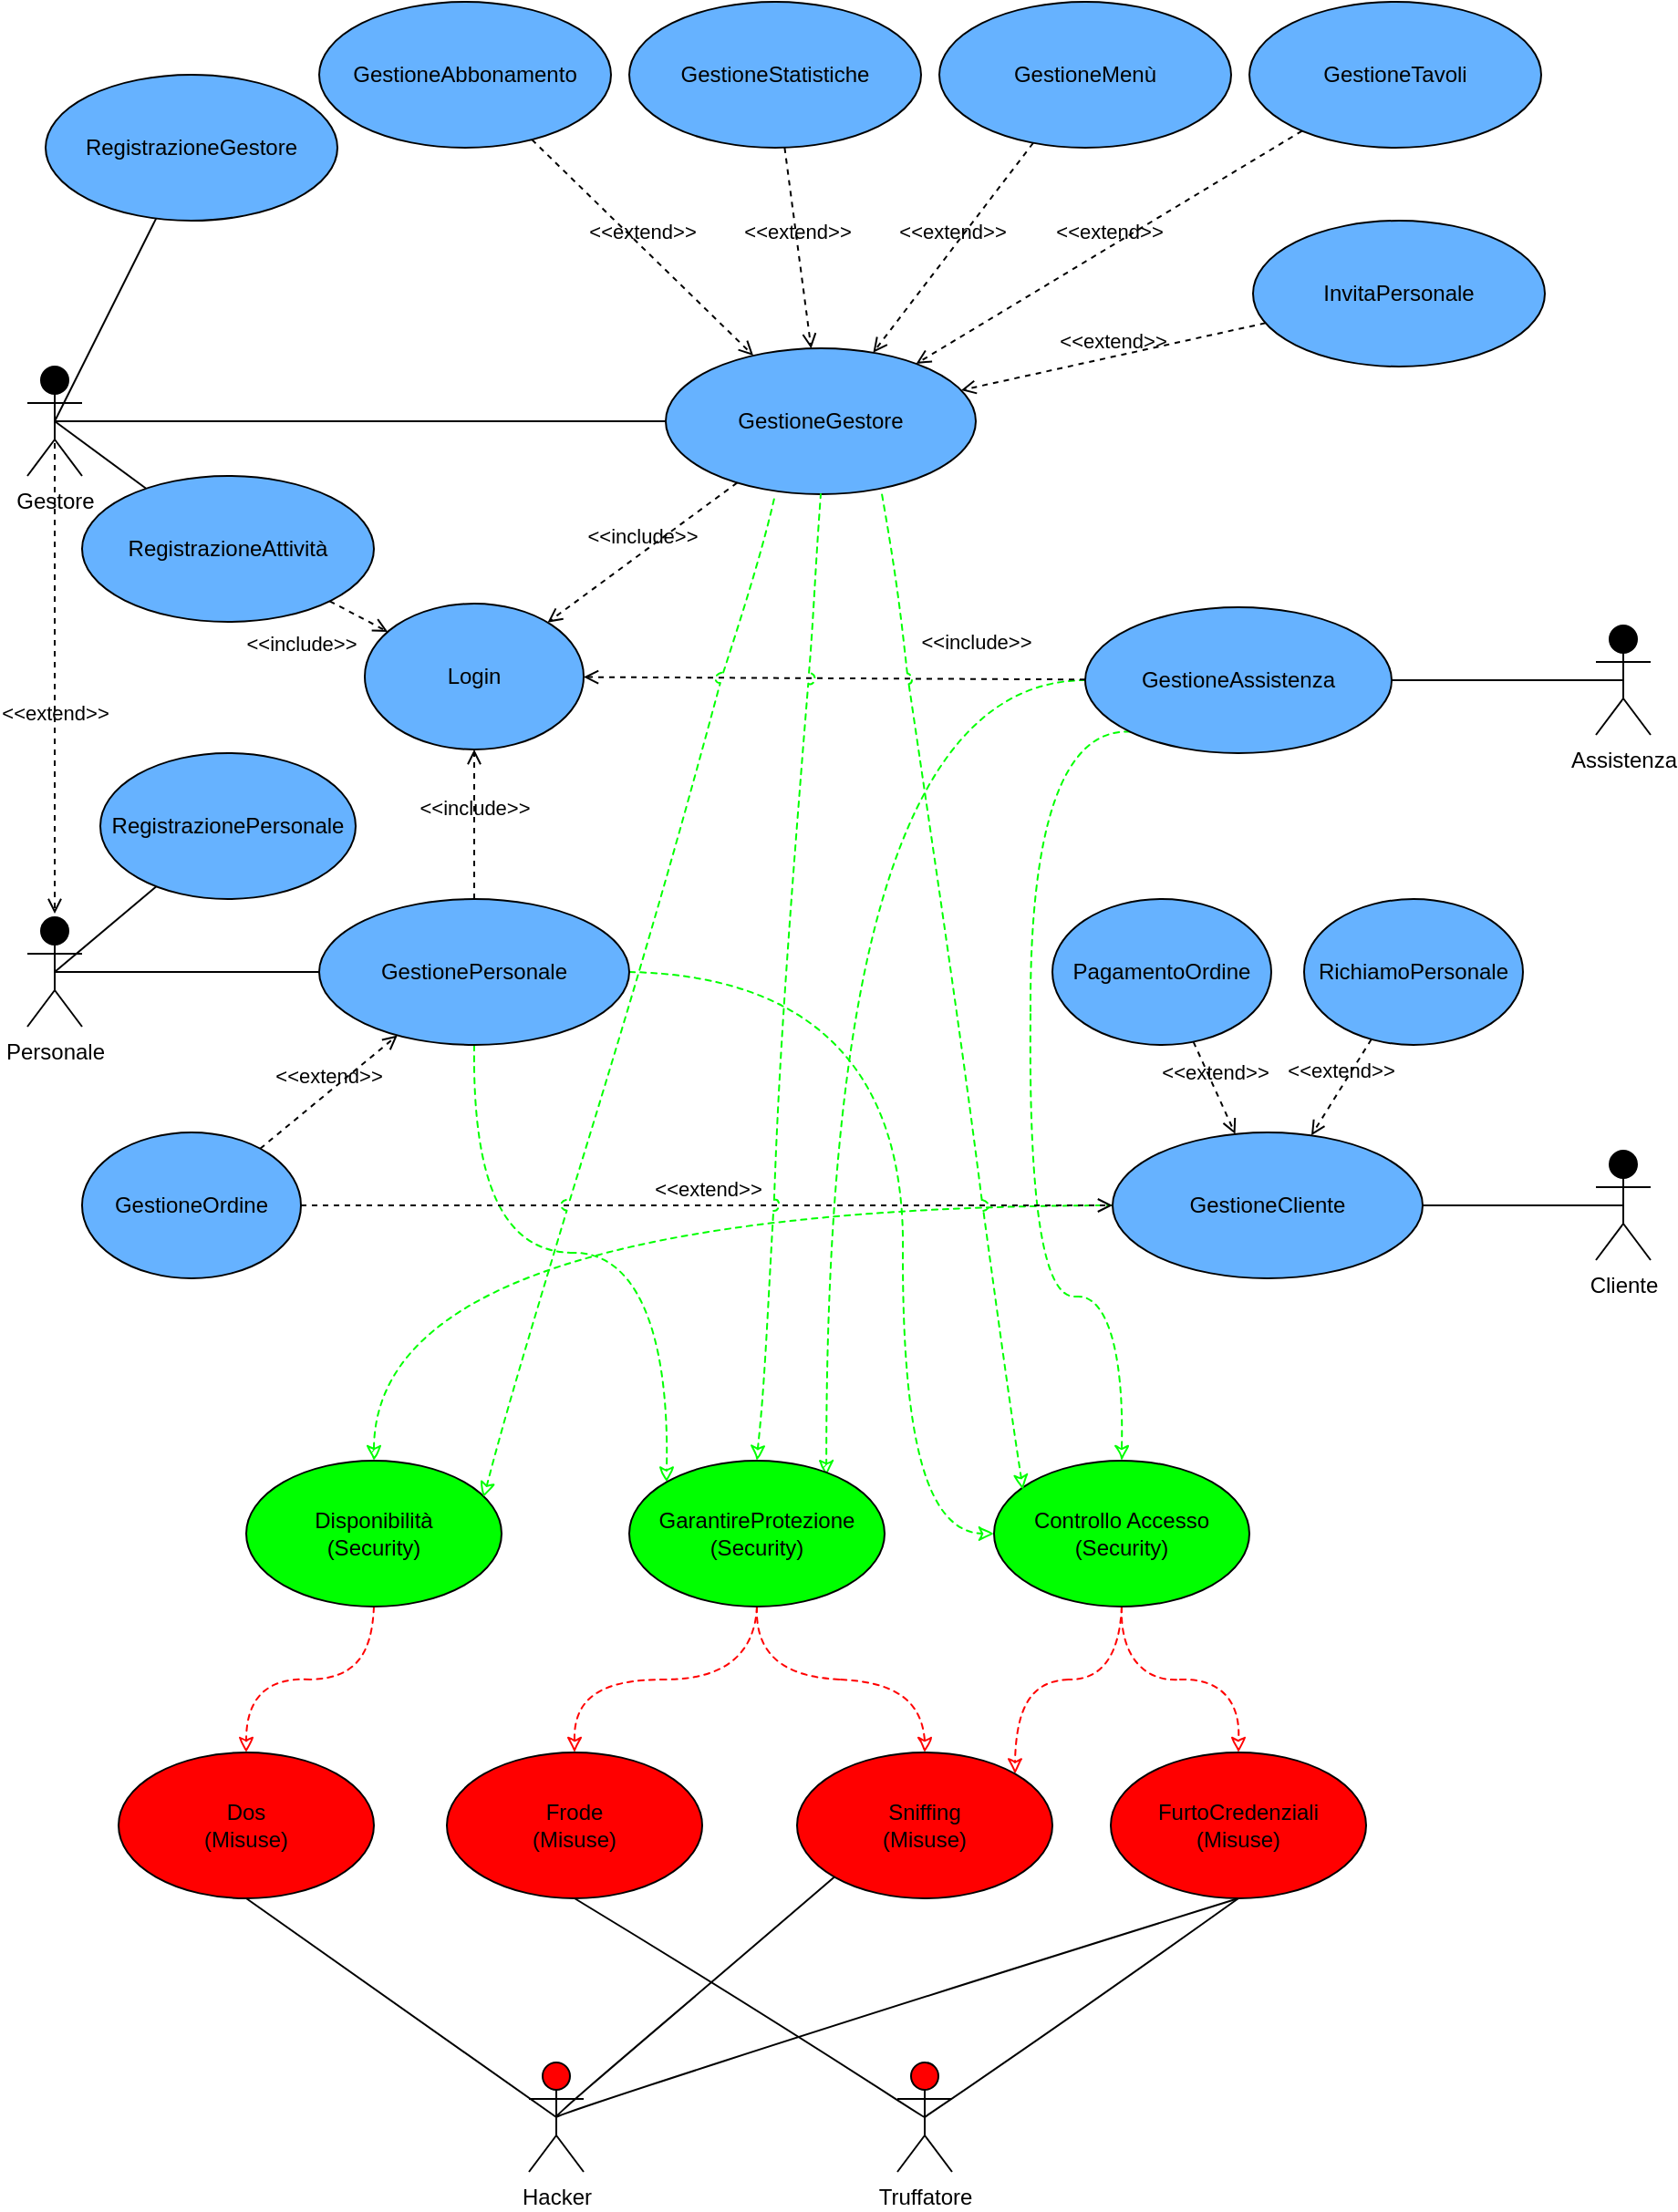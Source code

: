 <mxfile version="20.3.0" type="device" pages="2"><diagram id="Q1I9YvUUfdlHUlMVrsis" name="Page-1"><mxGraphModel dx="782" dy="539" grid="1" gridSize="10" guides="1" tooltips="1" connect="1" arrows="1" fold="1" page="1" pageScale="1" pageWidth="850" pageHeight="1100" math="0" shadow="0"><root><mxCell id="0"/><mxCell id="1" parent="0"/><mxCell id="bgCaD_sjHHVl8HCVDSOk-6" value="Cliente" style="shape=umlActor;html=1;verticalLabelPosition=bottom;verticalAlign=top;align=center;fillColor=#000000;" parent="1" vertex="1"><mxGeometry x="890" y="660" width="30" height="60" as="geometry"/></mxCell><mxCell id="bgCaD_sjHHVl8HCVDSOk-8" value="Personale" style="shape=umlActor;html=1;verticalLabelPosition=bottom;verticalAlign=top;align=center;fillColor=#000000;" parent="1" vertex="1"><mxGeometry x="30" y="532" width="30" height="60" as="geometry"/></mxCell><mxCell id="bgCaD_sjHHVl8HCVDSOk-9" value="Assistenza" style="shape=umlActor;verticalLabelPosition=bottom;verticalAlign=top;html=1;outlineConnect=0;fillColor=#000000;" parent="1" vertex="1"><mxGeometry x="890" y="372" width="30" height="60" as="geometry"/></mxCell><mxCell id="bgCaD_sjHHVl8HCVDSOk-23" value="GestioneGestore" style="ellipse;whiteSpace=wrap;html=1;fillColor=#66B2FF;" parent="1" vertex="1"><mxGeometry x="380" y="220" width="170" height="80" as="geometry"/></mxCell><mxCell id="bgCaD_sjHHVl8HCVDSOk-24" value="Login" style="ellipse;whiteSpace=wrap;html=1;fillColor=#66B2FF;" parent="1" vertex="1"><mxGeometry x="215" y="360" width="120" height="80" as="geometry"/></mxCell><mxCell id="bgCaD_sjHHVl8HCVDSOk-25" value="RegistrazioneGestore" style="ellipse;whiteSpace=wrap;html=1;fillColor=#66B2FF;" parent="1" vertex="1"><mxGeometry x="40" y="70" width="160" height="80" as="geometry"/></mxCell><mxCell id="h-ntBzpsN8J_fzqIuEPh-38" style="edgeStyle=orthogonalEdgeStyle;curved=1;sketch=1;jumpStyle=arc;orthogonalLoop=1;jettySize=auto;html=1;entryX=0;entryY=0;entryDx=0;entryDy=0;shadow=0;dashed=1;strokeColor=#00FF00;strokeWidth=1;startArrow=none;startFill=0;endArrow=classic;endFill=0;cloneable=1;jiggle=1;simplification=0;curveFitting=0.95;disableMultiStroke=1;" parent="1" source="bgCaD_sjHHVl8HCVDSOk-26" target="h-ntBzpsN8J_fzqIuEPh-2" edge="1"><mxGeometry relative="1" as="geometry"/></mxCell><mxCell id="h-ntBzpsN8J_fzqIuEPh-57" style="edgeStyle=orthogonalEdgeStyle;curved=1;sketch=1;jiggle=1;disableMultiStroke=1;curveFitting=0.95;simplification=0;jumpStyle=arc;orthogonalLoop=1;jettySize=auto;html=1;entryX=0;entryY=0.5;entryDx=0;entryDy=0;shadow=0;dashed=1;strokeColor=#00FF00;strokeWidth=1;startArrow=none;startFill=0;endArrow=classic;endFill=0;" parent="1" source="bgCaD_sjHHVl8HCVDSOk-26" target="h-ntBzpsN8J_fzqIuEPh-3" edge="1"><mxGeometry relative="1" as="geometry"><Array as="points"><mxPoint x="510" y="562"/><mxPoint x="510" y="870"/></Array></mxGeometry></mxCell><mxCell id="bgCaD_sjHHVl8HCVDSOk-26" value="GestionePersonale" style="ellipse;whiteSpace=wrap;html=1;fillColor=#66B2FF;" parent="1" vertex="1"><mxGeometry x="190" y="522" width="170" height="80" as="geometry"/></mxCell><mxCell id="bgCaD_sjHHVl8HCVDSOk-27" value="&amp;lt;&amp;lt;include&amp;gt;&amp;gt;" style="html=1;verticalAlign=bottom;labelBackgroundColor=none;endArrow=open;endFill=0;dashed=1;rounded=0;" parent="1" source="bgCaD_sjHHVl8HCVDSOk-26" target="bgCaD_sjHHVl8HCVDSOk-24" edge="1"><mxGeometry width="160" relative="1" as="geometry"><mxPoint x="535" y="90" as="sourcePoint"/><mxPoint x="695" y="90" as="targetPoint"/></mxGeometry></mxCell><mxCell id="bgCaD_sjHHVl8HCVDSOk-30" value="&amp;lt;&amp;lt;include&amp;gt;&amp;gt;" style="html=1;verticalAlign=bottom;labelBackgroundColor=none;endArrow=open;endFill=0;dashed=1;rounded=0;" parent="1" source="bgCaD_sjHHVl8HCVDSOk-23" target="bgCaD_sjHHVl8HCVDSOk-24" edge="1"><mxGeometry width="160" relative="1" as="geometry"><mxPoint x="325" y="150" as="sourcePoint"/><mxPoint x="485" y="150" as="targetPoint"/></mxGeometry></mxCell><mxCell id="bgCaD_sjHHVl8HCVDSOk-33" value="" style="endArrow=none;html=1;rounded=0;entryX=0.5;entryY=0.5;entryDx=0;entryDy=0;entryPerimeter=0;" parent="1" source="bgCaD_sjHHVl8HCVDSOk-23" target="bgCaD_sjHHVl8HCVDSOk-5" edge="1"><mxGeometry width="50" height="50" relative="1" as="geometry"><mxPoint x="375" y="270" as="sourcePoint"/><mxPoint x="425" y="220" as="targetPoint"/></mxGeometry></mxCell><mxCell id="bgCaD_sjHHVl8HCVDSOk-34" value="" style="endArrow=none;html=1;rounded=0;entryX=0.5;entryY=0.5;entryDx=0;entryDy=0;entryPerimeter=0;" parent="1" source="bgCaD_sjHHVl8HCVDSOk-26" target="bgCaD_sjHHVl8HCVDSOk-8" edge="1"><mxGeometry width="50" height="50" relative="1" as="geometry"><mxPoint x="435" y="552" as="sourcePoint"/><mxPoint x="485" y="502" as="targetPoint"/></mxGeometry></mxCell><mxCell id="h-ntBzpsN8J_fzqIuEPh-19" style="edgeStyle=orthogonalEdgeStyle;curved=1;rounded=0;sketch=1;orthogonalLoop=1;jettySize=auto;html=1;exitX=0;exitY=0.5;exitDx=0;exitDy=0;entryX=0.5;entryY=0;entryDx=0;entryDy=0;dashed=1;strokeColor=#00FF00;disableMultiStroke=1;" parent="1" source="bgCaD_sjHHVl8HCVDSOk-35" target="h-ntBzpsN8J_fzqIuEPh-1" edge="1"><mxGeometry relative="1" as="geometry"/></mxCell><mxCell id="bgCaD_sjHHVl8HCVDSOk-35" value="GestioneCliente" style="ellipse;whiteSpace=wrap;html=1;fillColor=#66B2FF;" parent="1" vertex="1"><mxGeometry x="625" y="650" width="170" height="80" as="geometry"/></mxCell><mxCell id="bgCaD_sjHHVl8HCVDSOk-36" value="" style="endArrow=none;html=1;rounded=0;exitX=0.5;exitY=0.5;exitDx=0;exitDy=0;exitPerimeter=0;" parent="1" source="bgCaD_sjHHVl8HCVDSOk-6" target="bgCaD_sjHHVl8HCVDSOk-35" edge="1"><mxGeometry width="50" height="50" relative="1" as="geometry"><mxPoint x="435" y="605" as="sourcePoint"/><mxPoint x="485" y="555" as="targetPoint"/></mxGeometry></mxCell><mxCell id="h-ntBzpsN8J_fzqIuEPh-21" style="edgeStyle=orthogonalEdgeStyle;curved=1;rounded=0;sketch=1;orthogonalLoop=1;jettySize=auto;html=1;entryX=0.772;entryY=0.101;entryDx=0;entryDy=0;entryPerimeter=0;dashed=1;strokeColor=#00FF00;shadow=0;disableMultiStroke=1;" parent="1" source="bgCaD_sjHHVl8HCVDSOk-37" target="h-ntBzpsN8J_fzqIuEPh-2" edge="1"><mxGeometry relative="1" as="geometry"/></mxCell><mxCell id="h-ntBzpsN8J_fzqIuEPh-60" style="edgeStyle=orthogonalEdgeStyle;curved=1;sketch=1;jiggle=1;disableMultiStroke=1;curveFitting=0.95;simplification=0;jumpStyle=arc;orthogonalLoop=1;jettySize=auto;html=1;exitX=0;exitY=1;exitDx=0;exitDy=0;entryX=0.5;entryY=0;entryDx=0;entryDy=0;shadow=0;dashed=1;strokeColor=#00FF00;strokeWidth=1;startArrow=none;startFill=0;endArrow=classic;endFill=0;" parent="1" source="bgCaD_sjHHVl8HCVDSOk-37" target="h-ntBzpsN8J_fzqIuEPh-3" edge="1"><mxGeometry relative="1" as="geometry"><Array as="points"><mxPoint x="580" y="430"/><mxPoint x="580" y="740"/><mxPoint x="630" y="740"/></Array></mxGeometry></mxCell><mxCell id="bgCaD_sjHHVl8HCVDSOk-37" value="GestioneAssistenza" style="ellipse;whiteSpace=wrap;html=1;fillColor=#66B2FF;" parent="1" vertex="1"><mxGeometry x="610" y="362" width="168" height="80" as="geometry"/></mxCell><mxCell id="bgCaD_sjHHVl8HCVDSOk-43" value="" style="endArrow=none;html=1;rounded=0;exitX=0.5;exitY=0.5;exitDx=0;exitDy=0;exitPerimeter=0;" parent="1" source="bgCaD_sjHHVl8HCVDSOk-9" target="bgCaD_sjHHVl8HCVDSOk-37" edge="1"><mxGeometry width="50" height="50" relative="1" as="geometry"><mxPoint x="435" y="510" as="sourcePoint"/><mxPoint x="485" y="460" as="targetPoint"/></mxGeometry></mxCell><mxCell id="bgCaD_sjHHVl8HCVDSOk-50" value="&amp;lt;&amp;lt;include&amp;gt;&amp;gt;" style="html=1;verticalAlign=bottom;labelBackgroundColor=none;endArrow=open;endFill=0;dashed=1;rounded=0;" parent="1" source="bgCaD_sjHHVl8HCVDSOk-37" target="bgCaD_sjHHVl8HCVDSOk-24" edge="1"><mxGeometry x="-0.563" y="-11" width="160" relative="1" as="geometry"><mxPoint x="515" y="360" as="sourcePoint"/><mxPoint x="675" y="360" as="targetPoint"/><Array as="points"/><mxPoint as="offset"/></mxGeometry></mxCell><mxCell id="bgCaD_sjHHVl8HCVDSOk-53" value="GestioneMenù" style="ellipse;whiteSpace=wrap;html=1;fillColor=#66B2FF;" parent="1" vertex="1"><mxGeometry x="530" y="30" width="160" height="80" as="geometry"/></mxCell><mxCell id="bgCaD_sjHHVl8HCVDSOk-63" value="RegistrazionePersonale" style="ellipse;whiteSpace=wrap;html=1;fillColor=#66B2FF;" parent="1" vertex="1"><mxGeometry x="70" y="442" width="140" height="80" as="geometry"/></mxCell><mxCell id="bgCaD_sjHHVl8HCVDSOk-83" value="PagamentoOrdine" style="ellipse;whiteSpace=wrap;html=1;fillColor=#66B2FF;" parent="1" vertex="1"><mxGeometry x="592" y="522" width="120" height="80" as="geometry"/></mxCell><mxCell id="bgCaD_sjHHVl8HCVDSOk-89" value="&amp;lt;&amp;lt;extend&amp;gt;&amp;gt;" style="html=1;verticalAlign=bottom;labelBackgroundColor=none;endArrow=open;endFill=0;dashed=1;rounded=0;" parent="1" source="bgCaD_sjHHVl8HCVDSOk-83" target="bgCaD_sjHHVl8HCVDSOk-35" edge="1"><mxGeometry width="160" relative="1" as="geometry"><mxPoint x="515" y="722" as="sourcePoint"/><mxPoint x="675" y="722" as="targetPoint"/></mxGeometry></mxCell><mxCell id="bgCaD_sjHHVl8HCVDSOk-91" value="RichiamoPersonale" style="ellipse;whiteSpace=wrap;html=1;fillColor=#66B2FF;" parent="1" vertex="1"><mxGeometry x="730" y="522" width="120" height="80" as="geometry"/></mxCell><mxCell id="bgCaD_sjHHVl8HCVDSOk-92" value="&amp;lt;&amp;lt;extend&amp;gt;&amp;gt;" style="html=1;verticalAlign=bottom;labelBackgroundColor=none;endArrow=open;endFill=0;dashed=1;rounded=0;" parent="1" source="bgCaD_sjHHVl8HCVDSOk-91" target="bgCaD_sjHHVl8HCVDSOk-35" edge="1"><mxGeometry width="160" relative="1" as="geometry"><mxPoint x="285" y="872" as="sourcePoint"/><mxPoint x="445" y="872" as="targetPoint"/></mxGeometry></mxCell><mxCell id="bgCaD_sjHHVl8HCVDSOk-98" value="GestioneOrdine" style="ellipse;whiteSpace=wrap;html=1;fillColor=#66B2FF;" parent="1" vertex="1"><mxGeometry x="60" y="650" width="120" height="80" as="geometry"/></mxCell><mxCell id="bgCaD_sjHHVl8HCVDSOk-99" value="&amp;lt;&amp;lt;extend&amp;gt;&amp;gt;" style="html=1;verticalAlign=bottom;labelBackgroundColor=none;endArrow=open;endFill=0;dashed=1;rounded=0;" parent="1" source="bgCaD_sjHHVl8HCVDSOk-98" target="bgCaD_sjHHVl8HCVDSOk-26" edge="1"><mxGeometry width="160" relative="1" as="geometry"><mxPoint x="1085" y="392" as="sourcePoint"/><mxPoint x="1245" y="392" as="targetPoint"/></mxGeometry></mxCell><mxCell id="bgCaD_sjHHVl8HCVDSOk-100" value="&amp;lt;&amp;lt;extend&amp;gt;&amp;gt;" style="html=1;verticalAlign=bottom;labelBackgroundColor=none;endArrow=open;endFill=0;dashed=1;rounded=0;" parent="1" source="bgCaD_sjHHVl8HCVDSOk-98" target="bgCaD_sjHHVl8HCVDSOk-35" edge="1"><mxGeometry width="160" relative="1" as="geometry"><mxPoint x="543.258" y="772.281" as="sourcePoint"/><mxPoint x="495" y="862" as="targetPoint"/></mxGeometry></mxCell><mxCell id="M78GupIkImUu_YV1mYbL-3" value="" style="endArrow=none;html=1;rounded=0;exitX=0.5;exitY=0.5;exitDx=0;exitDy=0;exitPerimeter=0;" parent="1" source="bgCaD_sjHHVl8HCVDSOk-5" target="bgCaD_sjHHVl8HCVDSOk-25" edge="1"><mxGeometry width="50" height="50" relative="1" as="geometry"><mxPoint x="380" y="200" as="sourcePoint"/><mxPoint x="430" y="150" as="targetPoint"/></mxGeometry></mxCell><mxCell id="M78GupIkImUu_YV1mYbL-16" value="GestioneAbbonamento" style="ellipse;whiteSpace=wrap;html=1;fillColor=#66B2FF;" parent="1" vertex="1"><mxGeometry x="190" y="30" width="160" height="80" as="geometry"/></mxCell><mxCell id="M78GupIkImUu_YV1mYbL-18" value="&amp;lt;&amp;lt;extend&amp;gt;&amp;gt;" style="html=1;verticalAlign=bottom;labelBackgroundColor=none;endArrow=open;endFill=0;dashed=1;rounded=0;" parent="1" source="bgCaD_sjHHVl8HCVDSOk-53" target="bgCaD_sjHHVl8HCVDSOk-23" edge="1"><mxGeometry width="160" relative="1" as="geometry"><mxPoint x="150" y="140" as="sourcePoint"/><mxPoint x="310" y="140" as="targetPoint"/></mxGeometry></mxCell><mxCell id="M78GupIkImUu_YV1mYbL-19" value="&amp;lt;&amp;lt;extend&amp;gt;&amp;gt;" style="html=1;verticalAlign=bottom;labelBackgroundColor=none;endArrow=open;endFill=0;dashed=1;rounded=0;" parent="1" source="M78GupIkImUu_YV1mYbL-16" target="bgCaD_sjHHVl8HCVDSOk-23" edge="1"><mxGeometry width="160" relative="1" as="geometry"><mxPoint x="330" y="110" as="sourcePoint"/><mxPoint x="557.574" y="183.716" as="targetPoint"/></mxGeometry></mxCell><mxCell id="M78GupIkImUu_YV1mYbL-22" value="RegistrazioneAttività" style="ellipse;whiteSpace=wrap;html=1;fillColor=#66B2FF;" parent="1" vertex="1"><mxGeometry x="60" y="290" width="160" height="80" as="geometry"/></mxCell><mxCell id="M78GupIkImUu_YV1mYbL-24" value="&amp;lt;&amp;lt;extend&amp;gt;&amp;gt;" style="html=1;verticalAlign=bottom;labelBackgroundColor=none;endArrow=open;endFill=0;dashed=1;rounded=0;startArrow=none;exitX=0.5;exitY=0.5;exitDx=0;exitDy=0;exitPerimeter=0;" parent="1" source="bgCaD_sjHHVl8HCVDSOk-5" edge="1"><mxGeometry x="0.25" width="160" relative="1" as="geometry"><mxPoint x="45" y="210" as="sourcePoint"/><mxPoint x="45" y="530" as="targetPoint"/><mxPoint as="offset"/></mxGeometry></mxCell><mxCell id="M78GupIkImUu_YV1mYbL-26" value="" style="endArrow=none;html=1;rounded=0;exitX=0.5;exitY=0.5;exitDx=0;exitDy=0;exitPerimeter=0;" parent="1" source="bgCaD_sjHHVl8HCVDSOk-8" target="bgCaD_sjHHVl8HCVDSOk-63" edge="1"><mxGeometry width="50" height="50" relative="1" as="geometry"><mxPoint x="50" y="560" as="sourcePoint"/><mxPoint x="330" y="490" as="targetPoint"/></mxGeometry></mxCell><mxCell id="M78GupIkImUu_YV1mYbL-28" value="" style="endArrow=none;html=1;rounded=0;exitX=0.5;exitY=0.5;exitDx=0;exitDy=0;exitPerimeter=0;" parent="1" source="bgCaD_sjHHVl8HCVDSOk-5" target="M78GupIkImUu_YV1mYbL-22" edge="1"><mxGeometry width="50" height="50" relative="1" as="geometry"><mxPoint x="60" y="200" as="sourcePoint"/><mxPoint x="110" y="150" as="targetPoint"/></mxGeometry></mxCell><mxCell id="ftQXNw_UABr_SyBsdUiR-3" value="&amp;lt;&amp;lt;include&amp;gt;&amp;gt;" style="html=1;verticalAlign=bottom;labelBackgroundColor=none;endArrow=open;endFill=0;dashed=1;rounded=0;" parent="1" source="M78GupIkImUu_YV1mYbL-22" target="bgCaD_sjHHVl8HCVDSOk-24" edge="1"><mxGeometry x="-0.967" y="-35" width="160" relative="1" as="geometry"><mxPoint x="230" y="320" as="sourcePoint"/><mxPoint x="390" y="320" as="targetPoint"/><mxPoint y="1" as="offset"/></mxGeometry></mxCell><mxCell id="j0RiWFDIFJp5lwAUHo4Y-2" value="GestioneStatistiche" style="ellipse;whiteSpace=wrap;html=1;fillColor=#66B2FF;" parent="1" vertex="1"><mxGeometry x="360" y="30" width="160" height="80" as="geometry"/></mxCell><mxCell id="j0RiWFDIFJp5lwAUHo4Y-3" value="GestioneTavoli" style="ellipse;whiteSpace=wrap;html=1;fillColor=#66B2FF;" parent="1" vertex="1"><mxGeometry x="700" y="30" width="160" height="80" as="geometry"/></mxCell><mxCell id="bgCaD_sjHHVl8HCVDSOk-5" value="Gestore" style="shape=umlActor;html=1;verticalLabelPosition=bottom;verticalAlign=top;align=center;fillColor=#000000;" parent="1" vertex="1"><mxGeometry x="30" y="230" width="30" height="60" as="geometry"/></mxCell><mxCell id="j0RiWFDIFJp5lwAUHo4Y-6" value="&amp;lt;&amp;lt;extend&amp;gt;&amp;gt;" style="html=1;verticalAlign=bottom;labelBackgroundColor=none;endArrow=open;endFill=0;dashed=1;rounded=0;" parent="1" source="j0RiWFDIFJp5lwAUHo4Y-2" target="bgCaD_sjHHVl8HCVDSOk-23" edge="1"><mxGeometry width="160" relative="1" as="geometry"><mxPoint x="570" y="120" as="sourcePoint"/><mxPoint x="540.532" y="230.621" as="targetPoint"/></mxGeometry></mxCell><mxCell id="j0RiWFDIFJp5lwAUHo4Y-7" value="&amp;lt;&amp;lt;extend&amp;gt;&amp;gt;" style="html=1;verticalAlign=bottom;labelBackgroundColor=none;endArrow=open;endFill=0;dashed=1;rounded=0;" parent="1" source="j0RiWFDIFJp5lwAUHo4Y-3" target="bgCaD_sjHHVl8HCVDSOk-23" edge="1"><mxGeometry width="160" relative="1" as="geometry"><mxPoint x="339.47" y="119.38" as="sourcePoint"/><mxPoint x="310.002" y="230.001" as="targetPoint"/></mxGeometry></mxCell><mxCell id="Cfs47HpjLzTH-oRVLKAu-1" value="InvitaPersonale" style="ellipse;whiteSpace=wrap;html=1;fillColor=#66B2FF;" parent="1" vertex="1"><mxGeometry x="702" y="150" width="160" height="80" as="geometry"/></mxCell><mxCell id="Cfs47HpjLzTH-oRVLKAu-2" value="&amp;lt;&amp;lt;extend&amp;gt;&amp;gt;" style="html=1;verticalAlign=bottom;labelBackgroundColor=none;endArrow=open;endFill=0;dashed=1;rounded=0;" parent="1" source="Cfs47HpjLzTH-oRVLKAu-1" target="bgCaD_sjHHVl8HCVDSOk-23" edge="1"><mxGeometry width="160" relative="1" as="geometry"><mxPoint x="750" y="120" as="sourcePoint"/><mxPoint x="572.426" y="241.716" as="targetPoint"/></mxGeometry></mxCell><mxCell id="h-ntBzpsN8J_fzqIuEPh-48" style="edgeStyle=orthogonalEdgeStyle;curved=1;sketch=1;jiggle=1;disableMultiStroke=1;curveFitting=0.95;simplification=0;jumpStyle=arc;orthogonalLoop=1;jettySize=auto;html=1;entryX=0.5;entryY=0;entryDx=0;entryDy=0;shadow=0;dashed=1;strokeColor=#FF0000;strokeWidth=1;startArrow=none;startFill=0;endArrow=classic;endFill=0;" parent="1" source="h-ntBzpsN8J_fzqIuEPh-1" target="h-ntBzpsN8J_fzqIuEPh-39" edge="1"><mxGeometry relative="1" as="geometry"/></mxCell><mxCell id="h-ntBzpsN8J_fzqIuEPh-1" value="Disponibilità&lt;br&gt;(Security)" style="ellipse;whiteSpace=wrap;html=1;fillColor=#00FF00;" parent="1" vertex="1"><mxGeometry x="150" y="830" width="140" height="80" as="geometry"/></mxCell><mxCell id="h-ntBzpsN8J_fzqIuEPh-44" style="edgeStyle=orthogonalEdgeStyle;curved=1;sketch=1;jiggle=1;disableMultiStroke=1;curveFitting=0.95;simplification=0;jumpStyle=arc;orthogonalLoop=1;jettySize=auto;html=1;entryX=0.5;entryY=0;entryDx=0;entryDy=0;shadow=0;dashed=1;strokeColor=#FF0000;strokeWidth=1;startArrow=none;startFill=0;endArrow=classic;endFill=0;" parent="1" source="h-ntBzpsN8J_fzqIuEPh-2" target="h-ntBzpsN8J_fzqIuEPh-40" edge="1"><mxGeometry relative="1" as="geometry"/></mxCell><mxCell id="h-ntBzpsN8J_fzqIuEPh-45" style="edgeStyle=orthogonalEdgeStyle;curved=1;sketch=1;jiggle=1;disableMultiStroke=1;curveFitting=0.95;simplification=0;jumpStyle=arc;orthogonalLoop=1;jettySize=auto;html=1;entryX=0.5;entryY=0;entryDx=0;entryDy=0;shadow=0;dashed=1;strokeColor=#FF0000;strokeWidth=1;startArrow=none;startFill=0;endArrow=classic;endFill=0;" parent="1" source="h-ntBzpsN8J_fzqIuEPh-2" target="h-ntBzpsN8J_fzqIuEPh-41" edge="1"><mxGeometry relative="1" as="geometry"/></mxCell><mxCell id="h-ntBzpsN8J_fzqIuEPh-2" value="GarantireProtezione&lt;br&gt;(Security)" style="ellipse;whiteSpace=wrap;html=1;fillColor=#00FF00;" parent="1" vertex="1"><mxGeometry x="360" y="830" width="140" height="80" as="geometry"/></mxCell><mxCell id="h-ntBzpsN8J_fzqIuEPh-46" style="edgeStyle=orthogonalEdgeStyle;curved=1;sketch=1;jiggle=1;disableMultiStroke=1;curveFitting=0.95;simplification=0;jumpStyle=arc;orthogonalLoop=1;jettySize=auto;html=1;entryX=0.5;entryY=0;entryDx=0;entryDy=0;shadow=0;dashed=1;strokeColor=#FF0000;strokeWidth=1;startArrow=none;startFill=0;endArrow=classic;endFill=0;" parent="1" source="h-ntBzpsN8J_fzqIuEPh-3" target="h-ntBzpsN8J_fzqIuEPh-42" edge="1"><mxGeometry relative="1" as="geometry"/></mxCell><mxCell id="h-ntBzpsN8J_fzqIuEPh-47" style="edgeStyle=orthogonalEdgeStyle;curved=1;sketch=1;jiggle=1;disableMultiStroke=1;curveFitting=0.95;simplification=0;jumpStyle=arc;orthogonalLoop=1;jettySize=auto;html=1;entryX=1;entryY=0;entryDx=0;entryDy=0;shadow=0;dashed=1;strokeColor=#FF0000;strokeWidth=1;startArrow=none;startFill=0;endArrow=classic;endFill=0;" parent="1" source="h-ntBzpsN8J_fzqIuEPh-3" target="h-ntBzpsN8J_fzqIuEPh-41" edge="1"><mxGeometry relative="1" as="geometry"/></mxCell><mxCell id="h-ntBzpsN8J_fzqIuEPh-3" value="Controllo Accesso&lt;br&gt;(Security)" style="ellipse;whiteSpace=wrap;html=1;fillColor=#00FF00;" parent="1" vertex="1"><mxGeometry x="560" y="830" width="140" height="80" as="geometry"/></mxCell><mxCell id="h-ntBzpsN8J_fzqIuEPh-28" value="" style="endArrow=none;dashed=1;html=1;rounded=0;shadow=0;sketch=1;strokeColor=#00FF00;exitX=0.929;exitY=0.25;exitDx=0;exitDy=0;startArrow=classic;startFill=0;jumpStyle=arc;disableMultiStroke=1;exitPerimeter=0;" parent="1" source="h-ntBzpsN8J_fzqIuEPh-1" edge="1"><mxGeometry width="50" height="50" relative="1" as="geometry"><mxPoint x="320" y="620" as="sourcePoint"/><mxPoint x="440" y="300" as="targetPoint"/></mxGeometry></mxCell><mxCell id="h-ntBzpsN8J_fzqIuEPh-29" value="" style="endArrow=none;dashed=1;html=1;rounded=0;shadow=0;sketch=1;strokeColor=#00FF00;exitX=0.5;exitY=0;exitDx=0;exitDy=0;startArrow=classic;startFill=0;entryX=0.5;entryY=1;entryDx=0;entryDy=0;jumpStyle=arc;disableMultiStroke=1;" parent="1" source="h-ntBzpsN8J_fzqIuEPh-2" target="bgCaD_sjHHVl8HCVDSOk-23" edge="1"><mxGeometry width="50" height="50" relative="1" as="geometry"><mxPoint x="279.223" y="961.56" as="sourcePoint"/><mxPoint x="450" y="310" as="targetPoint"/></mxGeometry></mxCell><mxCell id="h-ntBzpsN8J_fzqIuEPh-34" value="" style="endArrow=none;dashed=1;html=1;strokeWidth=1;shadow=0;sketch=1;strokeColor=#00FF00;jumpStyle=arc;entryX=0.697;entryY=0.998;entryDx=0;entryDy=0;entryPerimeter=0;startArrow=classic;startFill=0;rounded=0;disableMultiStroke=1;exitX=0.113;exitY=0.199;exitDx=0;exitDy=0;exitPerimeter=0;" parent="1" source="h-ntBzpsN8J_fzqIuEPh-3" target="bgCaD_sjHHVl8HCVDSOk-23" edge="1"><mxGeometry width="50" height="50" relative="1" as="geometry"><mxPoint x="580" y="840" as="sourcePoint"/><mxPoint x="550" y="520" as="targetPoint"/><Array as="points"/></mxGeometry></mxCell><mxCell id="h-ntBzpsN8J_fzqIuEPh-39" value="Dos&lt;br&gt;(Misuse)" style="ellipse;whiteSpace=wrap;html=1;fillColor=#FF0000;" parent="1" vertex="1"><mxGeometry x="80" y="990" width="140" height="80" as="geometry"/></mxCell><mxCell id="h-ntBzpsN8J_fzqIuEPh-40" value="Frode&lt;br&gt;(Misuse)" style="ellipse;whiteSpace=wrap;html=1;fillColor=#FF0000;" parent="1" vertex="1"><mxGeometry x="260" y="990" width="140" height="80" as="geometry"/></mxCell><mxCell id="h-ntBzpsN8J_fzqIuEPh-41" value="Sniffing&lt;br&gt;(Misuse)" style="ellipse;whiteSpace=wrap;html=1;fillColor=#FF0000;" parent="1" vertex="1"><mxGeometry x="452" y="990" width="140" height="80" as="geometry"/></mxCell><mxCell id="h-ntBzpsN8J_fzqIuEPh-42" value="FurtoCredenziali&lt;br&gt;(Misuse)" style="ellipse;whiteSpace=wrap;html=1;fillColor=#FF0000;" parent="1" vertex="1"><mxGeometry x="624" y="990" width="140" height="80" as="geometry"/></mxCell><mxCell id="h-ntBzpsN8J_fzqIuEPh-49" value="Hacker" style="shape=umlActor;verticalLabelPosition=bottom;verticalAlign=top;html=1;outlineConnect=0;strokeColor=#000000;fillColor=#FF0000;" parent="1" vertex="1"><mxGeometry x="305" y="1160" width="30" height="60" as="geometry"/></mxCell><mxCell id="h-ntBzpsN8J_fzqIuEPh-50" value="Truffatore" style="shape=umlActor;verticalLabelPosition=bottom;verticalAlign=top;html=1;outlineConnect=0;strokeColor=#000000;fillColor=#FF0000;" parent="1" vertex="1"><mxGeometry x="507" y="1160" width="30" height="60" as="geometry"/></mxCell><mxCell id="h-ntBzpsN8J_fzqIuEPh-62" value="" style="endArrow=none;html=1;shadow=0;sketch=1;jiggle=1;disableMultiStroke=1;curveFitting=0.95;simplification=0;strokeColor=#000000;strokeWidth=1;curved=1;jumpStyle=arc;exitX=0.5;exitY=0.5;exitDx=0;exitDy=0;exitPerimeter=0;entryX=0;entryY=1;entryDx=0;entryDy=0;" parent="1" source="h-ntBzpsN8J_fzqIuEPh-49" target="h-ntBzpsN8J_fzqIuEPh-41" edge="1"><mxGeometry width="50" height="50" relative="1" as="geometry"><mxPoint x="460" y="1190" as="sourcePoint"/><mxPoint x="520" y="1110" as="targetPoint"/></mxGeometry></mxCell><mxCell id="h-ntBzpsN8J_fzqIuEPh-63" value="" style="endArrow=none;html=1;shadow=0;sketch=1;jiggle=1;disableMultiStroke=1;curveFitting=0.95;simplification=0;strokeColor=#000000;strokeWidth=1;curved=1;jumpStyle=arc;exitX=0.5;exitY=0.5;exitDx=0;exitDy=0;exitPerimeter=0;entryX=0.5;entryY=1;entryDx=0;entryDy=0;" parent="1" source="h-ntBzpsN8J_fzqIuEPh-49" target="h-ntBzpsN8J_fzqIuEPh-42" edge="1"><mxGeometry width="50" height="50" relative="1" as="geometry"><mxPoint x="330" y="1200.0" as="sourcePoint"/><mxPoint x="482.712" y="1068.403" as="targetPoint"/></mxGeometry></mxCell><mxCell id="h-ntBzpsN8J_fzqIuEPh-64" value="" style="endArrow=none;html=1;shadow=0;sketch=1;jiggle=1;disableMultiStroke=1;curveFitting=0.95;simplification=0;strokeColor=#000000;strokeWidth=1;curved=1;jumpStyle=arc;entryX=0.5;entryY=1;entryDx=0;entryDy=0;" parent="1" target="h-ntBzpsN8J_fzqIuEPh-39" edge="1"><mxGeometry width="50" height="50" relative="1" as="geometry"><mxPoint x="320" y="1190" as="sourcePoint"/><mxPoint x="492.712" y="1078.403" as="targetPoint"/></mxGeometry></mxCell><mxCell id="h-ntBzpsN8J_fzqIuEPh-66" value="" style="endArrow=none;html=1;shadow=0;sketch=1;jiggle=1;disableMultiStroke=1;curveFitting=0.95;simplification=0;strokeColor=#000000;strokeWidth=1;curved=1;jumpStyle=arc;entryX=0.5;entryY=1;entryDx=0;entryDy=0;exitX=0.5;exitY=0.5;exitDx=0;exitDy=0;exitPerimeter=0;" parent="1" source="h-ntBzpsN8J_fzqIuEPh-50" target="h-ntBzpsN8J_fzqIuEPh-40" edge="1"><mxGeometry width="50" height="50" relative="1" as="geometry"><mxPoint x="330" y="1200.0" as="sourcePoint"/><mxPoint x="160" y="1080.0" as="targetPoint"/></mxGeometry></mxCell><mxCell id="h-ntBzpsN8J_fzqIuEPh-67" value="" style="endArrow=none;html=1;shadow=0;sketch=1;jiggle=1;disableMultiStroke=1;curveFitting=0.95;simplification=0;strokeColor=#000000;strokeWidth=1;curved=1;jumpStyle=arc;entryX=0.5;entryY=1;entryDx=0;entryDy=0;exitX=0.5;exitY=0.5;exitDx=0;exitDy=0;exitPerimeter=0;" parent="1" source="h-ntBzpsN8J_fzqIuEPh-50" target="h-ntBzpsN8J_fzqIuEPh-42" edge="1"><mxGeometry width="50" height="50" relative="1" as="geometry"><mxPoint x="340" y="1210.0" as="sourcePoint"/><mxPoint x="170" y="1090.0" as="targetPoint"/></mxGeometry></mxCell></root></mxGraphModel></diagram><diagram name="Security e misuse" id="m--fJ6dyBpGCZlpS3Tpc"><mxGraphModel dx="1847" dy="908" grid="1" gridSize="10" guides="1" tooltips="1" connect="1" arrows="1" fold="1" page="1" pageScale="1" pageWidth="850" pageHeight="1100" math="0" shadow="0"><root><mxCell id="R-chXvm8tJZsDjFJPD1o-0"/><mxCell id="R-chXvm8tJZsDjFJPD1o-1" parent="R-chXvm8tJZsDjFJPD1o-0"/><mxCell id="R-chXvm8tJZsDjFJPD1o-2" value="Cliente" style="shape=umlActor;html=1;verticalLabelPosition=bottom;verticalAlign=top;align=center;fillColor=#000000;" vertex="1" parent="R-chXvm8tJZsDjFJPD1o-1"><mxGeometry x="770" y="672" width="30" height="60" as="geometry"/></mxCell><mxCell id="R-chXvm8tJZsDjFJPD1o-3" value="Personale" style="shape=umlActor;html=1;verticalLabelPosition=bottom;verticalAlign=top;align=center;fillColor=#000000;" vertex="1" parent="R-chXvm8tJZsDjFJPD1o-1"><mxGeometry x="30" y="532" width="30" height="60" as="geometry"/></mxCell><mxCell id="R-chXvm8tJZsDjFJPD1o-4" value="Assistenza" style="shape=umlActor;verticalLabelPosition=bottom;verticalAlign=top;html=1;outlineConnect=0;fillColor=#000000;" vertex="1" parent="R-chXvm8tJZsDjFJPD1o-1"><mxGeometry x="770" y="370" width="30" height="60" as="geometry"/></mxCell><mxCell id="R-chXvm8tJZsDjFJPD1o-5" value="GestioneGestore" style="ellipse;whiteSpace=wrap;html=1;fillColor=#FFFFFF;" vertex="1" parent="R-chXvm8tJZsDjFJPD1o-1"><mxGeometry x="460" y="220" width="120" height="80" as="geometry"/></mxCell><mxCell id="R-chXvm8tJZsDjFJPD1o-6" value="Login" style="ellipse;whiteSpace=wrap;html=1;fillColor=#FFFFFF;" vertex="1" parent="R-chXvm8tJZsDjFJPD1o-1"><mxGeometry x="360" y="360" width="120" height="80" as="geometry"/></mxCell><mxCell id="R-chXvm8tJZsDjFJPD1o-7" value="RegistrazioneGestore" style="ellipse;whiteSpace=wrap;html=1;fillColor=#FFFFFF;" vertex="1" parent="R-chXvm8tJZsDjFJPD1o-1"><mxGeometry x="120" y="160" width="160" height="80" as="geometry"/></mxCell><mxCell id="R-chXvm8tJZsDjFJPD1o-8" value="GestionePersonale" style="ellipse;whiteSpace=wrap;html=1;fillColor=#99CCFF;" vertex="1" parent="R-chXvm8tJZsDjFJPD1o-1"><mxGeometry x="230" y="522" width="120" height="80" as="geometry"/></mxCell><mxCell id="R-chXvm8tJZsDjFJPD1o-9" value="&amp;lt;&amp;lt;include&amp;gt;&amp;gt;" style="html=1;verticalAlign=bottom;labelBackgroundColor=none;endArrow=open;endFill=0;dashed=1;rounded=0;" edge="1" parent="R-chXvm8tJZsDjFJPD1o-1" source="R-chXvm8tJZsDjFJPD1o-8" target="R-chXvm8tJZsDjFJPD1o-6"><mxGeometry width="160" relative="1" as="geometry"><mxPoint x="535" y="90" as="sourcePoint"/><mxPoint x="695" y="90" as="targetPoint"/></mxGeometry></mxCell><mxCell id="R-chXvm8tJZsDjFJPD1o-10" value="&amp;lt;&amp;lt;include&amp;gt;&amp;gt;" style="html=1;verticalAlign=bottom;labelBackgroundColor=none;endArrow=open;endFill=0;dashed=1;rounded=0;" edge="1" parent="R-chXvm8tJZsDjFJPD1o-1" source="R-chXvm8tJZsDjFJPD1o-5" target="R-chXvm8tJZsDjFJPD1o-6"><mxGeometry width="160" relative="1" as="geometry"><mxPoint x="325" y="150" as="sourcePoint"/><mxPoint x="485" y="150" as="targetPoint"/></mxGeometry></mxCell><mxCell id="R-chXvm8tJZsDjFJPD1o-11" value="" style="endArrow=none;html=1;rounded=0;entryX=0.5;entryY=0.5;entryDx=0;entryDy=0;entryPerimeter=0;" edge="1" parent="R-chXvm8tJZsDjFJPD1o-1" source="R-chXvm8tJZsDjFJPD1o-5" target="R-chXvm8tJZsDjFJPD1o-38"><mxGeometry width="50" height="50" relative="1" as="geometry"><mxPoint x="375" y="270" as="sourcePoint"/><mxPoint x="425" y="220" as="targetPoint"/></mxGeometry></mxCell><mxCell id="R-chXvm8tJZsDjFJPD1o-12" value="" style="endArrow=none;html=1;rounded=0;entryX=0.5;entryY=0.5;entryDx=0;entryDy=0;entryPerimeter=0;" edge="1" parent="R-chXvm8tJZsDjFJPD1o-1" source="R-chXvm8tJZsDjFJPD1o-8" target="R-chXvm8tJZsDjFJPD1o-3"><mxGeometry width="50" height="50" relative="1" as="geometry"><mxPoint x="435" y="552" as="sourcePoint"/><mxPoint x="485" y="502" as="targetPoint"/></mxGeometry></mxCell><mxCell id="R-chXvm8tJZsDjFJPD1o-13" value="GestioneCliente" style="ellipse;whiteSpace=wrap;html=1;fillColor=#99CCFF;" vertex="1" parent="R-chXvm8tJZsDjFJPD1o-1"><mxGeometry x="510" y="662" width="120" height="80" as="geometry"/></mxCell><mxCell id="R-chXvm8tJZsDjFJPD1o-14" value="" style="endArrow=none;html=1;rounded=0;exitX=0.5;exitY=0.5;exitDx=0;exitDy=0;exitPerimeter=0;" edge="1" parent="R-chXvm8tJZsDjFJPD1o-1" source="R-chXvm8tJZsDjFJPD1o-2" target="R-chXvm8tJZsDjFJPD1o-13"><mxGeometry width="50" height="50" relative="1" as="geometry"><mxPoint x="435" y="605" as="sourcePoint"/><mxPoint x="485" y="555" as="targetPoint"/></mxGeometry></mxCell><mxCell id="R-chXvm8tJZsDjFJPD1o-15" value="GestioneAssistenza" style="ellipse;whiteSpace=wrap;html=1;fillColor=#FFFFFF;" vertex="1" parent="R-chXvm8tJZsDjFJPD1o-1"><mxGeometry x="592" y="360" width="120" height="80" as="geometry"/></mxCell><mxCell id="R-chXvm8tJZsDjFJPD1o-16" value="" style="endArrow=none;html=1;rounded=0;exitX=0.5;exitY=0.5;exitDx=0;exitDy=0;exitPerimeter=0;" edge="1" parent="R-chXvm8tJZsDjFJPD1o-1" source="R-chXvm8tJZsDjFJPD1o-4" target="R-chXvm8tJZsDjFJPD1o-15"><mxGeometry width="50" height="50" relative="1" as="geometry"><mxPoint x="435" y="510" as="sourcePoint"/><mxPoint x="485" y="460" as="targetPoint"/></mxGeometry></mxCell><mxCell id="R-chXvm8tJZsDjFJPD1o-17" value="&amp;lt;&amp;lt;include&amp;gt;&amp;gt;" style="html=1;verticalAlign=bottom;labelBackgroundColor=none;endArrow=open;endFill=0;dashed=1;rounded=0;" edge="1" parent="R-chXvm8tJZsDjFJPD1o-1" source="R-chXvm8tJZsDjFJPD1o-15" target="R-chXvm8tJZsDjFJPD1o-6"><mxGeometry x="-0.024" y="1" width="160" relative="1" as="geometry"><mxPoint x="515" y="360" as="sourcePoint"/><mxPoint x="675" y="360" as="targetPoint"/><Array as="points"/><mxPoint as="offset"/></mxGeometry></mxCell><mxCell id="R-chXvm8tJZsDjFJPD1o-18" value="GestioneMenù" style="ellipse;whiteSpace=wrap;html=1;fillColor=#FFFFFF;" vertex="1" parent="R-chXvm8tJZsDjFJPD1o-1"><mxGeometry x="610" y="70" width="160" height="80" as="geometry"/></mxCell><mxCell id="R-chXvm8tJZsDjFJPD1o-19" value="RegistrazionePersonale" style="ellipse;whiteSpace=wrap;html=1;fillColor=#99CCFF;" vertex="1" parent="R-chXvm8tJZsDjFJPD1o-1"><mxGeometry x="80" y="640" width="140" height="80" as="geometry"/></mxCell><mxCell id="R-chXvm8tJZsDjFJPD1o-20" value="PagamentoOrdine" style="ellipse;whiteSpace=wrap;html=1;fillColor=#99CCFF;" vertex="1" parent="R-chXvm8tJZsDjFJPD1o-1"><mxGeometry x="510" y="792" width="120" height="80" as="geometry"/></mxCell><mxCell id="R-chXvm8tJZsDjFJPD1o-21" value="&amp;lt;&amp;lt;extend&amp;gt;&amp;gt;" style="html=1;verticalAlign=bottom;labelBackgroundColor=none;endArrow=open;endFill=0;dashed=1;rounded=0;" edge="1" parent="R-chXvm8tJZsDjFJPD1o-1" source="R-chXvm8tJZsDjFJPD1o-20" target="R-chXvm8tJZsDjFJPD1o-13"><mxGeometry width="160" relative="1" as="geometry"><mxPoint x="515" y="722" as="sourcePoint"/><mxPoint x="675" y="722" as="targetPoint"/></mxGeometry></mxCell><mxCell id="R-chXvm8tJZsDjFJPD1o-22" value="RichiamoPersonale" style="ellipse;whiteSpace=wrap;html=1;fillColor=#FFFFFF;" vertex="1" parent="R-chXvm8tJZsDjFJPD1o-1"><mxGeometry x="510" y="512" width="120" height="80" as="geometry"/></mxCell><mxCell id="R-chXvm8tJZsDjFJPD1o-23" value="&amp;lt;&amp;lt;extend&amp;gt;&amp;gt;" style="html=1;verticalAlign=bottom;labelBackgroundColor=none;endArrow=open;endFill=0;dashed=1;rounded=0;" edge="1" parent="R-chXvm8tJZsDjFJPD1o-1" source="R-chXvm8tJZsDjFJPD1o-22" target="R-chXvm8tJZsDjFJPD1o-13"><mxGeometry width="160" relative="1" as="geometry"><mxPoint x="285" y="872" as="sourcePoint"/><mxPoint x="445" y="872" as="targetPoint"/></mxGeometry></mxCell><mxCell id="R-chXvm8tJZsDjFJPD1o-24" value="GestioneOrdine" style="ellipse;whiteSpace=wrap;html=1;fillColor=#99CCFF;" vertex="1" parent="R-chXvm8tJZsDjFJPD1o-1"><mxGeometry x="230" y="662" width="120" height="80" as="geometry"/></mxCell><mxCell id="R-chXvm8tJZsDjFJPD1o-25" value="&amp;lt;&amp;lt;extend&amp;gt;&amp;gt;" style="html=1;verticalAlign=bottom;labelBackgroundColor=none;endArrow=open;endFill=0;dashed=1;rounded=0;" edge="1" parent="R-chXvm8tJZsDjFJPD1o-1" source="R-chXvm8tJZsDjFJPD1o-24" target="R-chXvm8tJZsDjFJPD1o-8"><mxGeometry width="160" relative="1" as="geometry"><mxPoint x="1085" y="392" as="sourcePoint"/><mxPoint x="1245" y="392" as="targetPoint"/></mxGeometry></mxCell><mxCell id="R-chXvm8tJZsDjFJPD1o-26" value="&amp;lt;&amp;lt;extend&amp;gt;&amp;gt;" style="html=1;verticalAlign=bottom;labelBackgroundColor=none;endArrow=open;endFill=0;dashed=1;rounded=0;" edge="1" parent="R-chXvm8tJZsDjFJPD1o-1" source="R-chXvm8tJZsDjFJPD1o-24" target="R-chXvm8tJZsDjFJPD1o-13"><mxGeometry width="160" relative="1" as="geometry"><mxPoint x="543.258" y="772.281" as="sourcePoint"/><mxPoint x="495" y="862" as="targetPoint"/></mxGeometry></mxCell><mxCell id="R-chXvm8tJZsDjFJPD1o-27" value="" style="endArrow=none;html=1;rounded=0;exitX=0.5;exitY=0.5;exitDx=0;exitDy=0;exitPerimeter=0;" edge="1" parent="R-chXvm8tJZsDjFJPD1o-1" source="R-chXvm8tJZsDjFJPD1o-38" target="R-chXvm8tJZsDjFJPD1o-7"><mxGeometry width="50" height="50" relative="1" as="geometry"><mxPoint x="380" y="200" as="sourcePoint"/><mxPoint x="430" y="150" as="targetPoint"/></mxGeometry></mxCell><mxCell id="R-chXvm8tJZsDjFJPD1o-28" value="GestioneAbbonamento" style="ellipse;whiteSpace=wrap;html=1;fillColor=#FFFFFF;" vertex="1" parent="R-chXvm8tJZsDjFJPD1o-1"><mxGeometry x="270" y="70" width="160" height="80" as="geometry"/></mxCell><mxCell id="R-chXvm8tJZsDjFJPD1o-29" value="&amp;lt;&amp;lt;extend&amp;gt;&amp;gt;" style="html=1;verticalAlign=bottom;labelBackgroundColor=none;endArrow=open;endFill=0;dashed=1;rounded=0;" edge="1" parent="R-chXvm8tJZsDjFJPD1o-1" source="R-chXvm8tJZsDjFJPD1o-18" target="R-chXvm8tJZsDjFJPD1o-5"><mxGeometry width="160" relative="1" as="geometry"><mxPoint x="150" y="140" as="sourcePoint"/><mxPoint x="310" y="140" as="targetPoint"/></mxGeometry></mxCell><mxCell id="R-chXvm8tJZsDjFJPD1o-30" value="&amp;lt;&amp;lt;extend&amp;gt;&amp;gt;" style="html=1;verticalAlign=bottom;labelBackgroundColor=none;endArrow=open;endFill=0;dashed=1;rounded=0;" edge="1" parent="R-chXvm8tJZsDjFJPD1o-1" source="R-chXvm8tJZsDjFJPD1o-28" target="R-chXvm8tJZsDjFJPD1o-5"><mxGeometry width="160" relative="1" as="geometry"><mxPoint x="330" y="110" as="sourcePoint"/><mxPoint x="557.574" y="183.716" as="targetPoint"/></mxGeometry></mxCell><mxCell id="R-chXvm8tJZsDjFJPD1o-31" value="RegistrazioneAttività" style="ellipse;whiteSpace=wrap;html=1;fillColor=#FFFFFF;" vertex="1" parent="R-chXvm8tJZsDjFJPD1o-1"><mxGeometry x="120" y="280" width="160" height="80" as="geometry"/></mxCell><mxCell id="R-chXvm8tJZsDjFJPD1o-32" value="&amp;lt;&amp;lt;extend&amp;gt;&amp;gt;" style="html=1;verticalAlign=bottom;labelBackgroundColor=none;endArrow=open;endFill=0;dashed=1;rounded=0;startArrow=none;exitX=0.5;exitY=0.5;exitDx=0;exitDy=0;exitPerimeter=0;" edge="1" parent="R-chXvm8tJZsDjFJPD1o-1" source="R-chXvm8tJZsDjFJPD1o-38"><mxGeometry x="0.25" width="160" relative="1" as="geometry"><mxPoint x="45" y="210" as="sourcePoint"/><mxPoint x="45" y="530" as="targetPoint"/><mxPoint as="offset"/></mxGeometry></mxCell><mxCell id="R-chXvm8tJZsDjFJPD1o-33" value="" style="endArrow=none;html=1;rounded=0;exitX=0.5;exitY=0.5;exitDx=0;exitDy=0;exitPerimeter=0;" edge="1" parent="R-chXvm8tJZsDjFJPD1o-1" source="R-chXvm8tJZsDjFJPD1o-3" target="R-chXvm8tJZsDjFJPD1o-19"><mxGeometry width="50" height="50" relative="1" as="geometry"><mxPoint x="50" y="560" as="sourcePoint"/><mxPoint x="330" y="490" as="targetPoint"/></mxGeometry></mxCell><mxCell id="R-chXvm8tJZsDjFJPD1o-34" value="" style="endArrow=none;html=1;rounded=0;exitX=0.5;exitY=0.5;exitDx=0;exitDy=0;exitPerimeter=0;" edge="1" parent="R-chXvm8tJZsDjFJPD1o-1" source="R-chXvm8tJZsDjFJPD1o-38" target="R-chXvm8tJZsDjFJPD1o-31"><mxGeometry width="50" height="50" relative="1" as="geometry"><mxPoint x="60" y="200" as="sourcePoint"/><mxPoint x="110" y="150" as="targetPoint"/></mxGeometry></mxCell><mxCell id="R-chXvm8tJZsDjFJPD1o-35" value="&amp;lt;&amp;lt;include&amp;gt;&amp;gt;" style="html=1;verticalAlign=bottom;labelBackgroundColor=none;endArrow=open;endFill=0;dashed=1;rounded=0;" edge="1" parent="R-chXvm8tJZsDjFJPD1o-1" source="R-chXvm8tJZsDjFJPD1o-31" target="R-chXvm8tJZsDjFJPD1o-6"><mxGeometry width="160" relative="1" as="geometry"><mxPoint x="230" y="320" as="sourcePoint"/><mxPoint x="390" y="320" as="targetPoint"/></mxGeometry></mxCell><mxCell id="R-chXvm8tJZsDjFJPD1o-36" value="GestioneStatistiche" style="ellipse;whiteSpace=wrap;html=1;fillColor=#FFFFFF;" vertex="1" parent="R-chXvm8tJZsDjFJPD1o-1"><mxGeometry x="440" y="60" width="160" height="80" as="geometry"/></mxCell><mxCell id="R-chXvm8tJZsDjFJPD1o-37" value="GestioneTavoli" style="ellipse;whiteSpace=wrap;html=1;fillColor=#FFFFFF;" vertex="1" parent="R-chXvm8tJZsDjFJPD1o-1"><mxGeometry x="680" y="160" width="160" height="80" as="geometry"/></mxCell><mxCell id="R-chXvm8tJZsDjFJPD1o-38" value="Gestore" style="shape=umlActor;html=1;verticalLabelPosition=bottom;verticalAlign=top;align=center;fillColor=#000000;" vertex="1" parent="R-chXvm8tJZsDjFJPD1o-1"><mxGeometry x="30" y="230" width="30" height="60" as="geometry"/></mxCell><mxCell id="R-chXvm8tJZsDjFJPD1o-39" value="&amp;lt;&amp;lt;extend&amp;gt;&amp;gt;" style="html=1;verticalAlign=bottom;labelBackgroundColor=none;endArrow=open;endFill=0;dashed=1;rounded=0;" edge="1" parent="R-chXvm8tJZsDjFJPD1o-1" source="R-chXvm8tJZsDjFJPD1o-36" target="R-chXvm8tJZsDjFJPD1o-5"><mxGeometry width="160" relative="1" as="geometry"><mxPoint x="570" y="120" as="sourcePoint"/><mxPoint x="540.532" y="230.621" as="targetPoint"/></mxGeometry></mxCell><mxCell id="R-chXvm8tJZsDjFJPD1o-40" value="&amp;lt;&amp;lt;extend&amp;gt;&amp;gt;" style="html=1;verticalAlign=bottom;labelBackgroundColor=none;endArrow=open;endFill=0;dashed=1;rounded=0;" edge="1" parent="R-chXvm8tJZsDjFJPD1o-1" source="R-chXvm8tJZsDjFJPD1o-37" target="R-chXvm8tJZsDjFJPD1o-5"><mxGeometry width="160" relative="1" as="geometry"><mxPoint x="339.47" y="119.38" as="sourcePoint"/><mxPoint x="310.002" y="230.001" as="targetPoint"/></mxGeometry></mxCell><mxCell id="R-chXvm8tJZsDjFJPD1o-41" value="InvitaPersonale" style="ellipse;whiteSpace=wrap;html=1;fillColor=#FFFFFF;" vertex="1" parent="R-chXvm8tJZsDjFJPD1o-1"><mxGeometry x="640" y="260" width="160" height="80" as="geometry"/></mxCell><mxCell id="R-chXvm8tJZsDjFJPD1o-42" value="&amp;lt;&amp;lt;extend&amp;gt;&amp;gt;" style="html=1;verticalAlign=bottom;labelBackgroundColor=none;endArrow=open;endFill=0;dashed=1;rounded=0;" edge="1" parent="R-chXvm8tJZsDjFJPD1o-1" source="R-chXvm8tJZsDjFJPD1o-41" target="R-chXvm8tJZsDjFJPD1o-5"><mxGeometry width="160" relative="1" as="geometry"><mxPoint x="750" y="120" as="sourcePoint"/><mxPoint x="572.426" y="241.716" as="targetPoint"/></mxGeometry></mxCell><mxCell id="1e_6Cu_gZYQfhBOKaaCU-0" value="GestioneAbbonamento" style="ellipse;whiteSpace=wrap;html=1;fillColor=#99CCFF;" vertex="1" parent="R-chXvm8tJZsDjFJPD1o-1"><mxGeometry x="270" y="70" width="160" height="80" as="geometry"/></mxCell><mxCell id="1e_6Cu_gZYQfhBOKaaCU-1" value="RegistrazioneGestore" style="ellipse;whiteSpace=wrap;html=1;fillColor=#99CCFF;" vertex="1" parent="R-chXvm8tJZsDjFJPD1o-1"><mxGeometry x="120" y="160" width="160" height="80" as="geometry"/></mxCell><mxCell id="1e_6Cu_gZYQfhBOKaaCU-2" value="GestioneStatistiche" style="ellipse;whiteSpace=wrap;html=1;fillColor=#99CCFF;" vertex="1" parent="R-chXvm8tJZsDjFJPD1o-1"><mxGeometry x="440" y="60" width="160" height="80" as="geometry"/></mxCell><mxCell id="1e_6Cu_gZYQfhBOKaaCU-3" value="GestioneMenù" style="ellipse;whiteSpace=wrap;html=1;fillColor=#99CCFF;" vertex="1" parent="R-chXvm8tJZsDjFJPD1o-1"><mxGeometry x="610" y="70" width="160" height="80" as="geometry"/></mxCell><mxCell id="1e_6Cu_gZYQfhBOKaaCU-4" value="GestioneTavoli" style="ellipse;whiteSpace=wrap;html=1;fillColor=#99CCFF;" vertex="1" parent="R-chXvm8tJZsDjFJPD1o-1"><mxGeometry x="680" y="160" width="160" height="80" as="geometry"/></mxCell><mxCell id="1e_6Cu_gZYQfhBOKaaCU-5" value="InvitaPersonale" style="ellipse;whiteSpace=wrap;html=1;fillColor=#99CCFF;" vertex="1" parent="R-chXvm8tJZsDjFJPD1o-1"><mxGeometry x="640" y="260" width="160" height="80" as="geometry"/></mxCell><mxCell id="1e_6Cu_gZYQfhBOKaaCU-6" value="GestioneGestore" style="ellipse;whiteSpace=wrap;html=1;fillColor=#99CCFF;" vertex="1" parent="R-chXvm8tJZsDjFJPD1o-1"><mxGeometry x="460" y="220" width="120" height="80" as="geometry"/></mxCell><mxCell id="1e_6Cu_gZYQfhBOKaaCU-7" value="Login" style="ellipse;whiteSpace=wrap;html=1;fillColor=#99CCFF;" vertex="1" parent="R-chXvm8tJZsDjFJPD1o-1"><mxGeometry x="360" y="360" width="120" height="80" as="geometry"/></mxCell><mxCell id="1e_6Cu_gZYQfhBOKaaCU-8" value="RegistrazioneAttività" style="ellipse;whiteSpace=wrap;html=1;fillColor=#99CCFF;" vertex="1" parent="R-chXvm8tJZsDjFJPD1o-1"><mxGeometry x="120" y="280" width="160" height="80" as="geometry"/></mxCell><mxCell id="1e_6Cu_gZYQfhBOKaaCU-9" value="GestioneAssistenza" style="ellipse;whiteSpace=wrap;html=1;fillColor=#99CCFF;" vertex="1" parent="R-chXvm8tJZsDjFJPD1o-1"><mxGeometry x="592" y="360" width="120" height="80" as="geometry"/></mxCell><mxCell id="1e_6Cu_gZYQfhBOKaaCU-10" value="RichiamoPersonale" style="ellipse;whiteSpace=wrap;html=1;fillColor=#99CCFF;" vertex="1" parent="R-chXvm8tJZsDjFJPD1o-1"><mxGeometry x="510" y="512" width="120" height="80" as="geometry"/></mxCell><mxCell id="1e_6Cu_gZYQfhBOKaaCU-11" value="Disponibilità &lt;br&gt;(Security)" style="ellipse;whiteSpace=wrap;html=1;fillColor=#33FF33;" vertex="1" parent="R-chXvm8tJZsDjFJPD1o-1"><mxGeometry x="120" y="920" width="120" height="80" as="geometry"/></mxCell><mxCell id="1e_6Cu_gZYQfhBOKaaCU-13" value="Disponibilità &lt;br&gt;(Security)" style="ellipse;whiteSpace=wrap;html=1;fillColor=#33FF33;" vertex="1" parent="R-chXvm8tJZsDjFJPD1o-1"><mxGeometry x="360" y="920" width="120" height="80" as="geometry"/></mxCell><mxCell id="1e_6Cu_gZYQfhBOKaaCU-14" value="Disponibilità &lt;br&gt;(Security)" style="ellipse;whiteSpace=wrap;html=1;fillColor=#33FF33;" vertex="1" parent="R-chXvm8tJZsDjFJPD1o-1"><mxGeometry x="600" y="920" width="120" height="80" as="geometry"/></mxCell></root></mxGraphModel></diagram></mxfile>